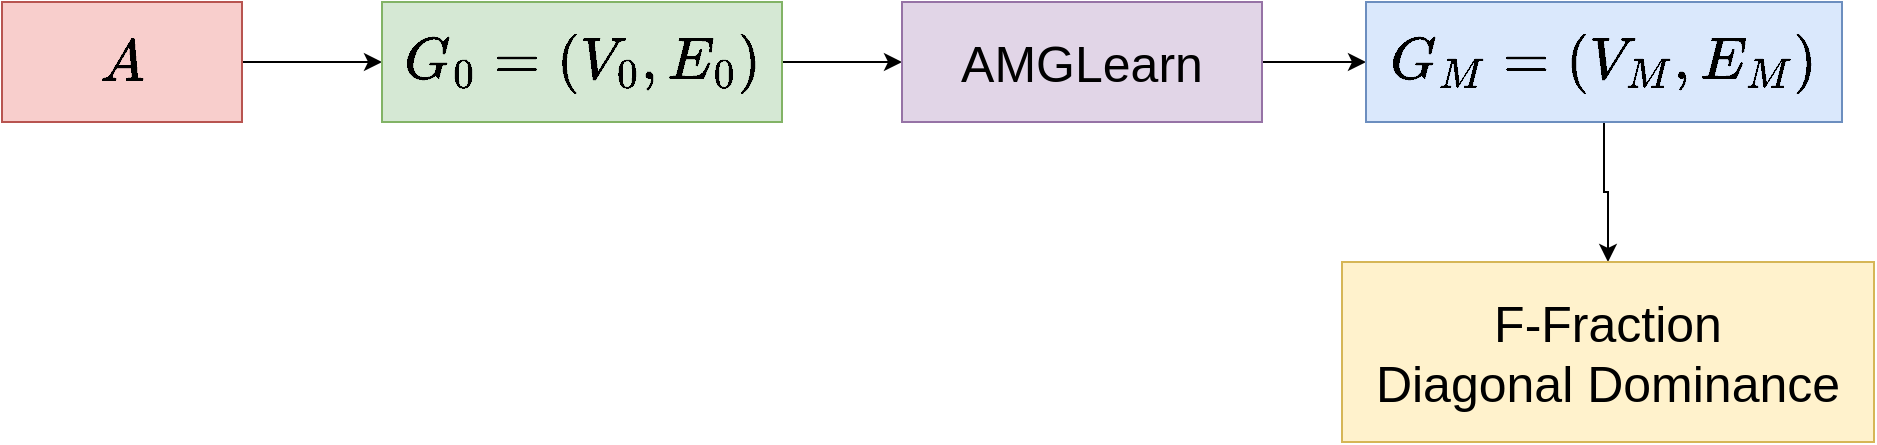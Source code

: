 <mxfile version="27.1.6">
  <diagram name="Page-1" id="acl9b-Ro4dWBJq8NwQiJ">
    <mxGraphModel dx="1173" dy="1134" grid="1" gridSize="10" guides="1" tooltips="1" connect="1" arrows="1" fold="1" page="1" pageScale="1" pageWidth="850" pageHeight="1100" math="1" shadow="0">
      <root>
        <mxCell id="0" />
        <mxCell id="1" parent="0" />
        <mxCell id="t7H4enkIU8ulNd7rulKI-4" value="" style="edgeStyle=orthogonalEdgeStyle;rounded=0;orthogonalLoop=1;jettySize=auto;html=1;" parent="1" source="t7H4enkIU8ulNd7rulKI-2" target="t7H4enkIU8ulNd7rulKI-3" edge="1">
          <mxGeometry relative="1" as="geometry" />
        </mxCell>
        <mxCell id="t7H4enkIU8ulNd7rulKI-2" value="$$A$$" style="rounded=0;whiteSpace=wrap;html=1;fillColor=#f8cecc;strokeColor=#b85450;fontSize=25;" parent="1" vertex="1">
          <mxGeometry x="40" y="250" width="120" height="60" as="geometry" />
        </mxCell>
        <mxCell id="Km1miFmpee2wp0UGs5EB-1" value="" style="edgeStyle=orthogonalEdgeStyle;rounded=0;orthogonalLoop=1;jettySize=auto;html=1;" edge="1" parent="1" source="t7H4enkIU8ulNd7rulKI-3" target="t7H4enkIU8ulNd7rulKI-5">
          <mxGeometry relative="1" as="geometry" />
        </mxCell>
        <mxCell id="t7H4enkIU8ulNd7rulKI-3" value="$$G_0=(V_0,E_0)$$" style="rounded=0;whiteSpace=wrap;html=1;fillColor=#d5e8d4;strokeColor=#82b366;fontSize=25;" parent="1" vertex="1">
          <mxGeometry x="230" y="250" width="200" height="60" as="geometry" />
        </mxCell>
        <mxCell id="Km1miFmpee2wp0UGs5EB-2" value="" style="edgeStyle=orthogonalEdgeStyle;rounded=0;orthogonalLoop=1;jettySize=auto;html=1;" edge="1" parent="1" source="t7H4enkIU8ulNd7rulKI-5" target="t7H4enkIU8ulNd7rulKI-6">
          <mxGeometry relative="1" as="geometry" />
        </mxCell>
        <mxCell id="t7H4enkIU8ulNd7rulKI-5" value="AMGLearn" style="rounded=0;whiteSpace=wrap;html=1;fillColor=#e1d5e7;strokeColor=#9673a6;fontSize=25;" parent="1" vertex="1">
          <mxGeometry x="490" y="250" width="180" height="60" as="geometry" />
        </mxCell>
        <mxCell id="Km1miFmpee2wp0UGs5EB-4" value="" style="edgeStyle=orthogonalEdgeStyle;rounded=0;orthogonalLoop=1;jettySize=auto;html=1;" edge="1" parent="1" source="t7H4enkIU8ulNd7rulKI-6" target="Km1miFmpee2wp0UGs5EB-3">
          <mxGeometry relative="1" as="geometry" />
        </mxCell>
        <mxCell id="t7H4enkIU8ulNd7rulKI-6" value="$$G_M=(V_M,E_M)$$" style="rounded=0;whiteSpace=wrap;html=1;fillColor=#dae8fc;strokeColor=#6c8ebf;fontSize=25;" parent="1" vertex="1">
          <mxGeometry x="722" y="250" width="238" height="60" as="geometry" />
        </mxCell>
        <mxCell id="Km1miFmpee2wp0UGs5EB-3" value="&lt;div&gt;F-Fraction&lt;/div&gt;&lt;div&gt;Diagonal Dominance&lt;br&gt;&lt;/div&gt;" style="rounded=0;whiteSpace=wrap;html=1;fillColor=#fff2cc;strokeColor=#d6b656;fontSize=25;" vertex="1" parent="1">
          <mxGeometry x="710" y="380" width="266" height="90" as="geometry" />
        </mxCell>
      </root>
    </mxGraphModel>
  </diagram>
</mxfile>
